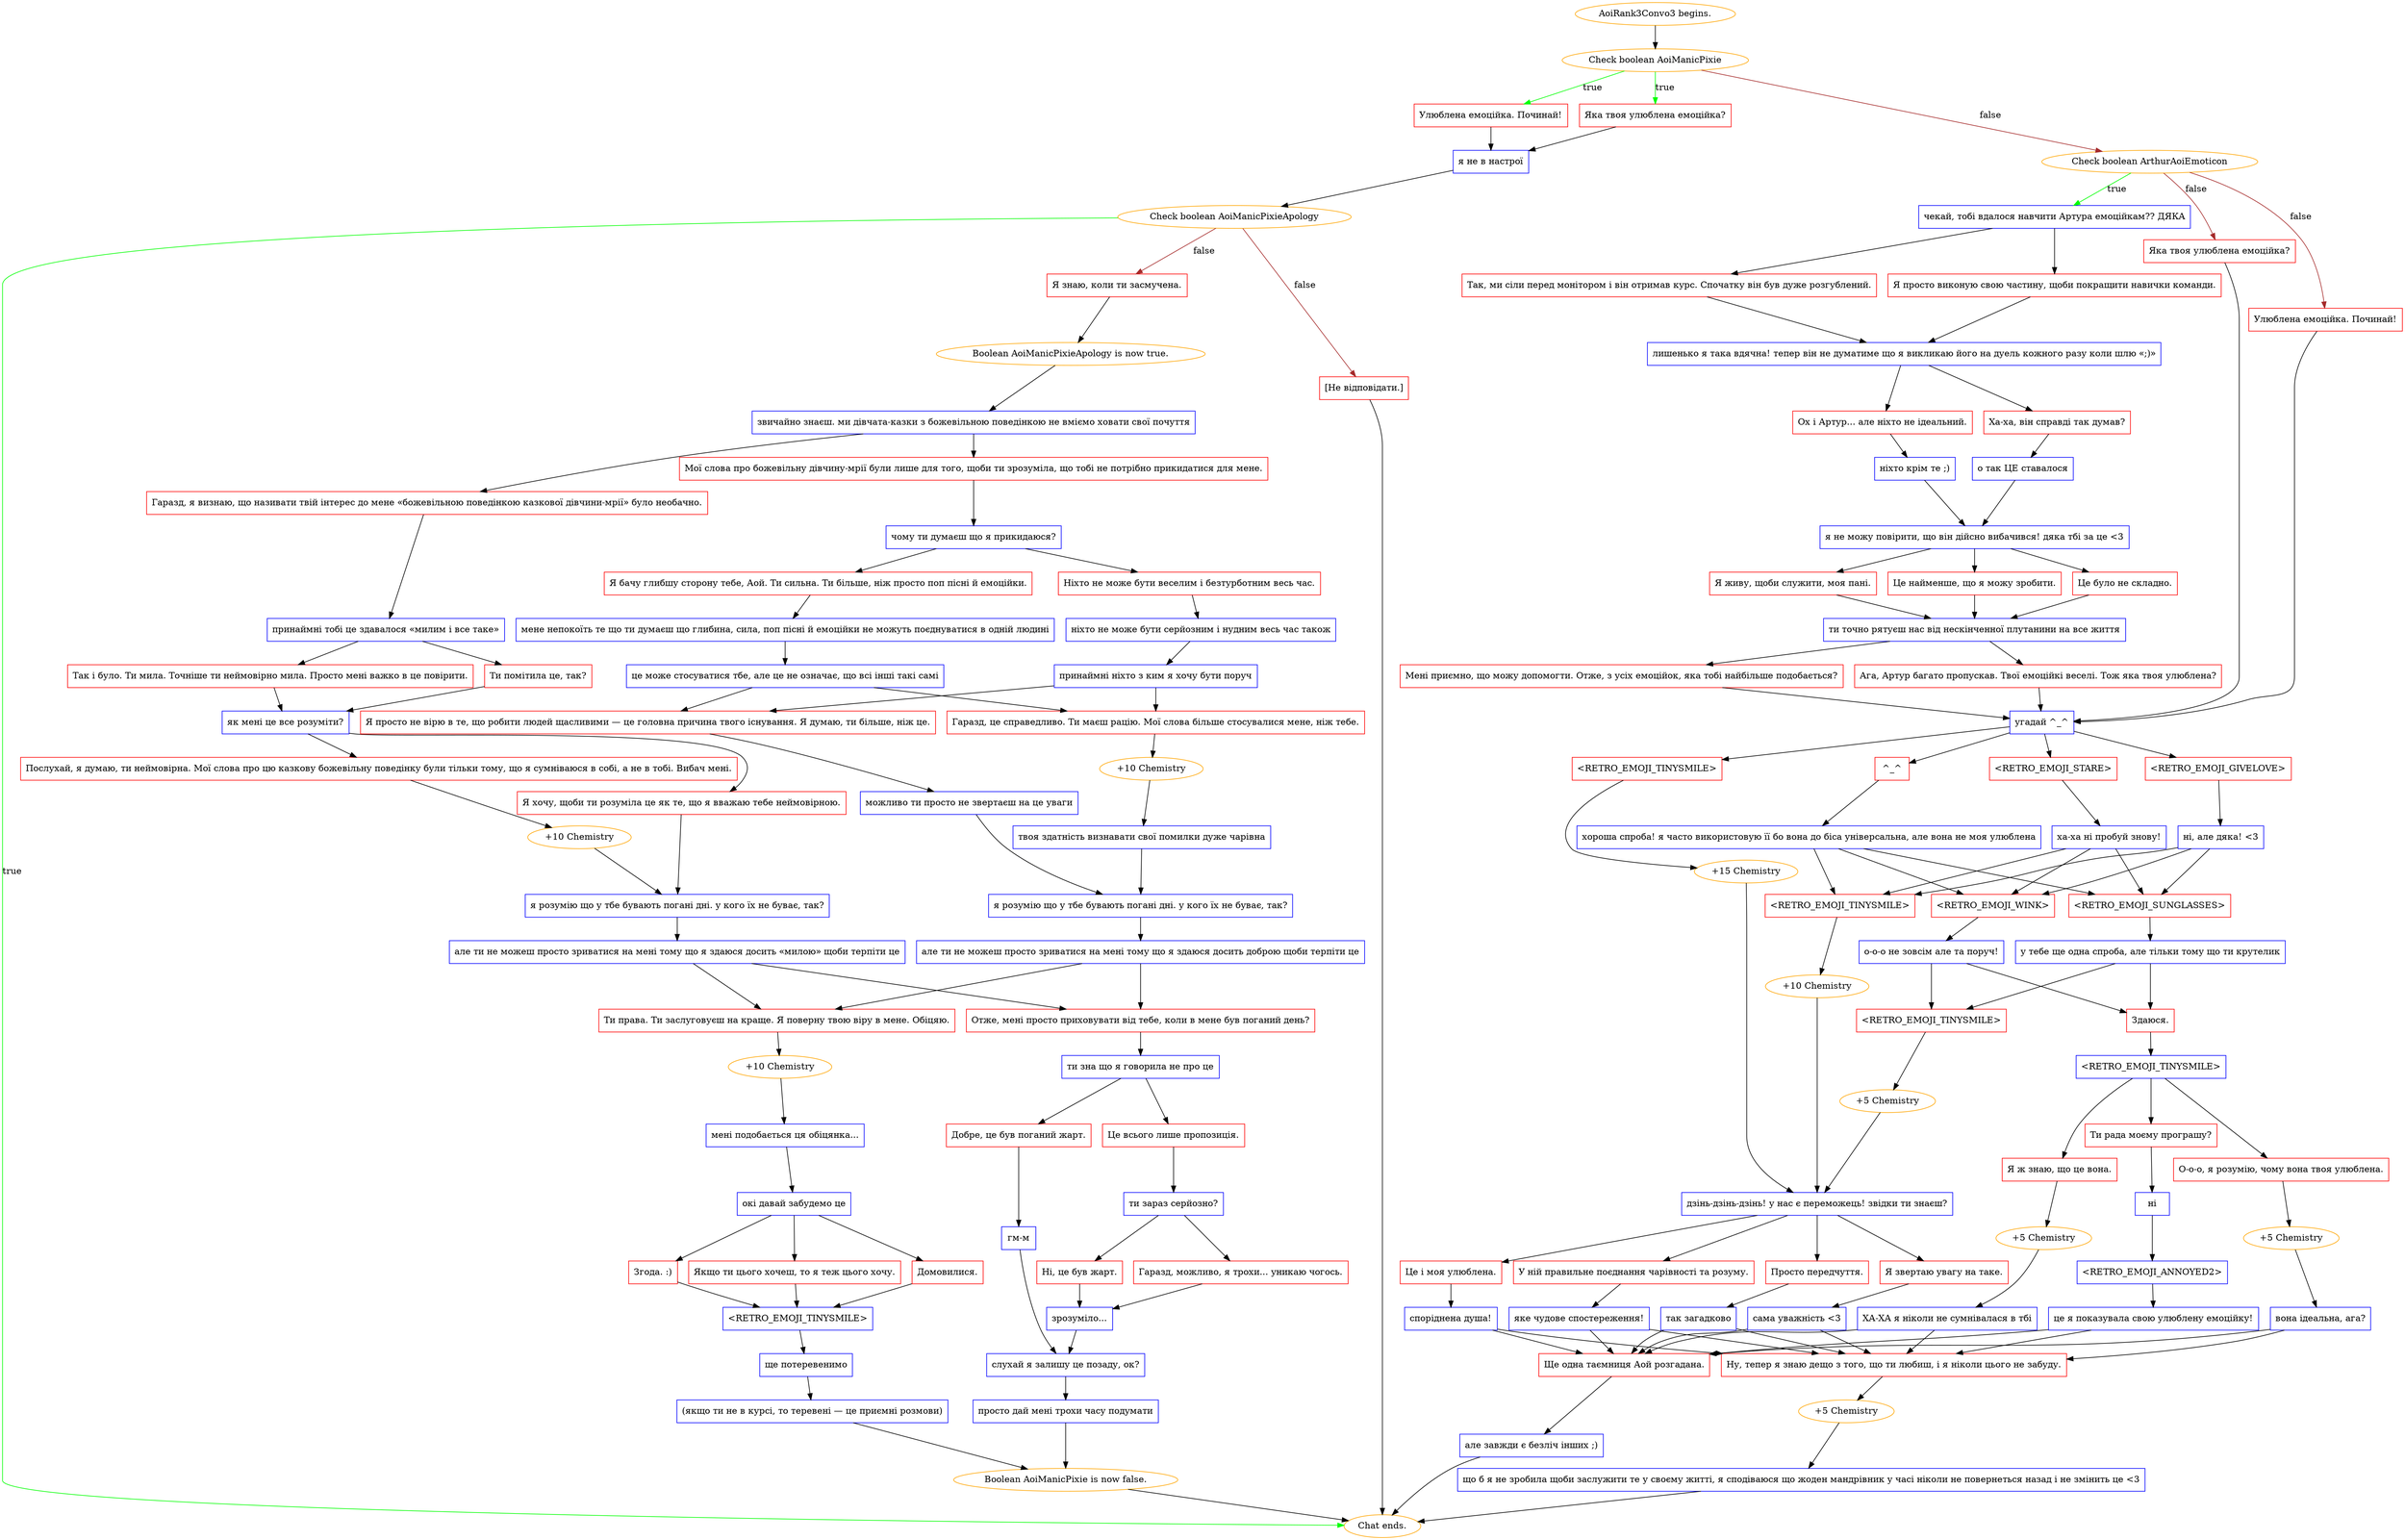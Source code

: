 digraph {
	"AoiRank3Convo3 begins." [color=orange];
		"AoiRank3Convo3 begins." -> j143323039;
	j143323039 [label="Check boolean AoiManicPixie",color=orange];
		j143323039 -> j3046769111 [label=true,color=green];
		j143323039 -> j2644556811 [label=true,color=green];
		j143323039 -> j1479617161 [label=false,color=brown];
	j3046769111 [label="Яка твоя улюблена емоційка?",shape=box,color=red];
		j3046769111 -> j793118026;
	j2644556811 [label="Улюблена емоційка. Починай!",shape=box,color=red];
		j2644556811 -> j793118026;
	j1479617161 [label="Check boolean ArthurAoiEmoticon",color=orange];
		j1479617161 -> j4279329136 [label=true,color=green];
		j1479617161 -> j177724095 [label=false,color=brown];
		j1479617161 -> j520332368 [label=false,color=brown];
	j793118026 [label="я не в настрої",shape=box,color=blue];
		j793118026 -> j2910786149;
	j4279329136 [label="чекай, тобі вдалося навчити Артура емоційкам?? ДЯКА",shape=box,color=blue];
		j4279329136 -> j2373787112;
		j4279329136 -> j3481750587;
	j177724095 [label="Яка твоя улюблена емоційка?",shape=box,color=red];
		j177724095 -> j817366524;
	j520332368 [label="Улюблена емоційка. Починай!",shape=box,color=red];
		j520332368 -> j817366524;
	j2910786149 [label="Check boolean AoiManicPixieApology",color=orange];
		j2910786149 -> "Chat ends." [label=true,color=green];
		j2910786149 -> j2411852558 [label=false,color=brown];
		j2910786149 -> j3548116585 [label=false,color=brown];
	j2373787112 [label="Так, ми сіли перед монітором і він отримав курс. Спочатку він був дуже розгублений.",shape=box,color=red];
		j2373787112 -> j64125876;
	j3481750587 [label="Я просто виконую свою частину, щоби покращити навички команди.",shape=box,color=red];
		j3481750587 -> j64125876;
	j817366524 [label="угадай ^_^",shape=box,color=blue];
		j817366524 -> j2214271648;
		j817366524 -> j3034023210;
		j817366524 -> j3606312951;
		j817366524 -> j1743428816;
	"Chat ends." [color=orange];
	j2411852558 [label="Я знаю, коли ти засмучена.",shape=box,color=red];
		j2411852558 -> j1964529784;
	j3548116585 [label="[Не відповідати.]",shape=box,color=red];
		j3548116585 -> "Chat ends.";
	j64125876 [label="лишенько я така вдячна! тепер він не думатиме що я викликаю його на дуель кожного разу коли шлю «;)»",shape=box,color=blue];
		j64125876 -> j2320284292;
		j64125876 -> j3710826009;
	j2214271648 [label="<RETRO_EMOJI_GIVELOVE>",shape=box,color=red];
		j2214271648 -> j3691034788;
	j3034023210 [label="^_^",shape=box,color=red];
		j3034023210 -> j2182954790;
	j3606312951 [label="<RETRO_EMOJI_STARE>",shape=box,color=red];
		j3606312951 -> j3178959427;
	j1743428816 [label="<RETRO_EMOJI_TINYSMILE>",shape=box,color=red];
		j1743428816 -> j2464206318;
	j1964529784 [label="Boolean AoiManicPixieApology is now true.",color=orange];
		j1964529784 -> j3521982546;
	j2320284292 [label="Ха-ха, він справді так думав?",shape=box,color=red];
		j2320284292 -> j4160465929;
	j3710826009 [label="Ох і Артур... але ніхто не ідеальний.",shape=box,color=red];
		j3710826009 -> j1194754088;
	j3691034788 [label="ні, але дяка! <3",shape=box,color=blue];
		j3691034788 -> j3774970022;
		j3691034788 -> j3016269424;
		j3691034788 -> j880425521;
	j2182954790 [label="хороша спроба! я часто використовую її бо вона до біса універсальна, але вона не моя улюблена",shape=box,color=blue];
		j2182954790 -> j3774970022;
		j2182954790 -> j3016269424;
		j2182954790 -> j880425521;
	j3178959427 [label="ха-ха ні пробуй знову!",shape=box,color=blue];
		j3178959427 -> j3774970022;
		j3178959427 -> j3016269424;
		j3178959427 -> j880425521;
	j2464206318 [label="+15 Chemistry",color=orange];
		j2464206318 -> j3173252164;
	j3521982546 [label="звичайно знаєш. ми дівчата-казки з божевільною поведінкою не вміємо ховати свої почуття",shape=box,color=blue];
		j3521982546 -> j300543573;
		j3521982546 -> j225080409;
	j4160465929 [label="о так ЦЕ ставалося",shape=box,color=blue];
		j4160465929 -> j3757331415;
	j1194754088 [label="ніхто крім те ;)",shape=box,color=blue];
		j1194754088 -> j3757331415;
	j3774970022 [label="<RETRO_EMOJI_WINK>",shape=box,color=red];
		j3774970022 -> j1482594740;
	j3016269424 [label="<RETRO_EMOJI_SUNGLASSES>",shape=box,color=red];
		j3016269424 -> j3178074740;
	j880425521 [label="<RETRO_EMOJI_TINYSMILE>",shape=box,color=red];
		j880425521 -> j4079471502;
	j3173252164 [label="дзінь-дзінь-дзінь! у нас є переможець! звідки ти знаєш?",shape=box,color=blue];
		j3173252164 -> j1550266029;
		j3173252164 -> j1001005015;
		j3173252164 -> j2800954153;
		j3173252164 -> j725774777;
	j300543573 [label="Гаразд, я визнаю, що називати твій інтерес до мене «божевільною поведінкою казкової дівчини-мрії» було необачно.",shape=box,color=red];
		j300543573 -> j613882279;
	j225080409 [label="Мої слова про божевільну дівчину-мрії були лише для того, щоби ти зрозуміла, що тобі не потрібно прикидатися для мене.",shape=box,color=red];
		j225080409 -> j2324494681;
	j3757331415 [label="я не можу повірити, що він дійсно вибачився! дяка тбі за це <3",shape=box,color=blue];
		j3757331415 -> j1405766051;
		j3757331415 -> j3503947821;
		j3757331415 -> j1839229747;
	j1482594740 [label="о-о-о не зовсім але та поруч!",shape=box,color=blue];
		j1482594740 -> j2438254649;
		j1482594740 -> j3866230172;
	j3178074740 [label="у тебе ще одна спроба, але тільки тому що ти крутелик",shape=box,color=blue];
		j3178074740 -> j2438254649;
		j3178074740 -> j3866230172;
	j4079471502 [label="+10 Chemistry",color=orange];
		j4079471502 -> j3173252164;
	j1550266029 [label="Це і моя улюблена.",shape=box,color=red];
		j1550266029 -> j695684160;
	j1001005015 [label="У ній правильне поєднання чарівності та розуму.",shape=box,color=red];
		j1001005015 -> j3476577622;
	j2800954153 [label="Просто передчуття.",shape=box,color=red];
		j2800954153 -> j392827831;
	j725774777 [label="Я звертаю увагу на таке.",shape=box,color=red];
		j725774777 -> j1010955711;
	j613882279 [label="принаймні тобі це здавалося «милим і все таке»",shape=box,color=blue];
		j613882279 -> j3778061384;
		j613882279 -> j3595859948;
	j2324494681 [label="чому ти думаєш що я прикидаюся?",shape=box,color=blue];
		j2324494681 -> j734230432;
		j2324494681 -> j3566375282;
	j1405766051 [label="Це було не складно.",shape=box,color=red];
		j1405766051 -> j4116368124;
	j3503947821 [label="Я живу, щоби служити, моя пані.",shape=box,color=red];
		j3503947821 -> j4116368124;
	j1839229747 [label="Це найменше, що я можу зробити.",shape=box,color=red];
		j1839229747 -> j4116368124;
	j2438254649 [label="Здаюся.",shape=box,color=red];
		j2438254649 -> j659149515;
	j3866230172 [label="<RETRO_EMOJI_TINYSMILE>",shape=box,color=red];
		j3866230172 -> j1305988103;
	j695684160 [label="споріднена душа!",shape=box,color=blue];
		j695684160 -> j617006696;
		j695684160 -> j128162987;
	j3476577622 [label="яке чудове спостереження!",shape=box,color=blue];
		j3476577622 -> j617006696;
		j3476577622 -> j128162987;
	j392827831 [label="так загадково",shape=box,color=blue];
		j392827831 -> j617006696;
		j392827831 -> j128162987;
	j1010955711 [label="сама уважність <3",shape=box,color=blue];
		j1010955711 -> j617006696;
		j1010955711 -> j128162987;
	j3778061384 [label="Так і було. Ти мила. Точніше ти неймовірно мила. Просто мені важко в це повірити.",shape=box,color=red];
		j3778061384 -> j38562322;
	j3595859948 [label="Ти помітила це, так?",shape=box,color=red];
		j3595859948 -> j38562322;
	j734230432 [label="Ніхто не може бути веселим і безтурботним весь час.",shape=box,color=red];
		j734230432 -> j52616861;
	j3566375282 [label="Я бачу глибшу сторону тебе, Аой. Ти сильна. Ти більше, ніж просто поп пісні й емоційки.",shape=box,color=red];
		j3566375282 -> j423638598;
	j4116368124 [label="ти точно рятуєш нас від нескінченної плутанини на все життя",shape=box,color=blue];
		j4116368124 -> j4182746136;
		j4116368124 -> j3927850831;
	j659149515 [label="<RETRO_EMOJI_TINYSMILE>",shape=box,color=blue];
		j659149515 -> j1938830330;
		j659149515 -> j2974269685;
		j659149515 -> j119911088;
	j1305988103 [label="+5 Chemistry",color=orange];
		j1305988103 -> j3173252164;
	j617006696 [label="Ну, тепер я знаю дещо з того, що ти любиш, і я ніколи цього не забуду.",shape=box,color=red];
		j617006696 -> j1516427013;
	j128162987 [label="Ще одна таємниця Аой розгадана.",shape=box,color=red];
		j128162987 -> j3171458888;
	j38562322 [label="як мені це все розуміти?",shape=box,color=blue];
		j38562322 -> j658848307;
		j38562322 -> j1025806744;
	j52616861 [label="ніхто не може бути серйозним і нудним весь час також",shape=box,color=blue];
		j52616861 -> j3946498203;
	j423638598 [label="мене непокоїть те що ти думаєш що глибина, сила, поп пісні й емоційки не можуть поєднуватися в одній людині",shape=box,color=blue];
		j423638598 -> j31849881;
	j4182746136 [label="Мені приємно, що можу допомогти. Отже, з усіх емоційок, яка тобі найбільше подобається?",shape=box,color=red];
		j4182746136 -> j817366524;
	j3927850831 [label="Ага, Артур багато пропускав. Твої емоційкі веселі. Тож яка твоя улюблена?",shape=box,color=red];
		j3927850831 -> j817366524;
	j1938830330 [label="О-о-о, я розумію, чому вона твоя улюблена.",shape=box,color=red];
		j1938830330 -> j2996336043;
	j2974269685 [label="Ти рада моєму програшу?",shape=box,color=red];
		j2974269685 -> j4033528067;
	j119911088 [label="Я ж знаю, що це вона.",shape=box,color=red];
		j119911088 -> j2309743824;
	j1516427013 [label="+5 Chemistry",color=orange];
		j1516427013 -> j1581090388;
	j3171458888 [label="але завжди є безліч інших ;)",shape=box,color=blue];
		j3171458888 -> "Chat ends.";
	j658848307 [label="Послухай, я думаю, ти неймовірна. Мої слова про цю казкову божевільну поведінку були тільки тому, що я сумніваюся в собі, а не в тобі. Вибач мені.",shape=box,color=red];
		j658848307 -> j3639706063;
	j1025806744 [label="Я хочу, щоби ти розуміла це як те, що я вважаю тебе неймовірною.",shape=box,color=red];
		j1025806744 -> j358623612;
	j3946498203 [label="принаймні ніхто з ким я хочу бути поруч",shape=box,color=blue];
		j3946498203 -> j2469372825;
		j3946498203 -> j4131124825;
	j31849881 [label="це може стосуватися тбе, але це не означає, що всі інші такі самі",shape=box,color=blue];
		j31849881 -> j4131124825;
		j31849881 -> j2469372825;
	j2996336043 [label="+5 Chemistry",color=orange];
		j2996336043 -> j3175208180;
	j4033528067 [label="ні",shape=box,color=blue];
		j4033528067 -> j3220481862;
	j2309743824 [label="+5 Chemistry",color=orange];
		j2309743824 -> j506980999;
	j1581090388 [label="що б я не зробила щоби заслужити те у своєму житті, я сподіваюся що жоден мандрівник у часі ніколи не повернеться назад і не змінить це <3",shape=box,color=blue];
		j1581090388 -> "Chat ends.";
	j3639706063 [label="+10 Chemistry",color=orange];
		j3639706063 -> j358623612;
	j358623612 [label="я розумію що у тбе бувають погані дні. у кого їх не буває, так?",shape=box,color=blue];
		j358623612 -> j289888996;
	j2469372825 [label="Я просто не вірю в те, що робити людей щасливими — це головна причина твого існування. Я думаю, ти більше, ніж це.",shape=box,color=red];
		j2469372825 -> j4282368355;
	j4131124825 [label="Гаразд, це справедливо. Ти маєш рацію. Мої слова більше стосувалися мене, ніж тебе.",shape=box,color=red];
		j4131124825 -> j1339568692;
	j3175208180 [label="вона ідеальна, ага?",shape=box,color=blue];
		j3175208180 -> j617006696;
		j3175208180 -> j128162987;
	j3220481862 [label="<RETRO_EMOJI_ANNOYED2>",shape=box,color=blue];
		j3220481862 -> j2328735708;
	j506980999 [label="ХА-ХА я ніколи не сумнівалася в тбі",shape=box,color=blue];
		j506980999 -> j617006696;
		j506980999 -> j128162987;
	j289888996 [label="але ти не можеш просто зриватися на мені тому що я здаюся досить «милою» щоби терпіти це",shape=box,color=blue];
		j289888996 -> j2727293665;
		j289888996 -> j2874611440;
	j4282368355 [label="можливо ти просто не звертаєш на це уваги",shape=box,color=blue];
		j4282368355 -> j3539982416;
	j1339568692 [label="+10 Chemistry",color=orange];
		j1339568692 -> j816905698;
	j2328735708 [label="це я показувала свою улюблену емоційку!",shape=box,color=blue];
		j2328735708 -> j617006696;
		j2328735708 -> j128162987;
	j2727293665 [label="Ти права. Ти заслуговуєш на краще. Я поверну твою віру в мене. Обіцяю.",shape=box,color=red];
		j2727293665 -> j2254154177;
	j2874611440 [label="Отже, мені просто приховувати від тебе, коли в мене був поганий день?",shape=box,color=red];
		j2874611440 -> j887924805;
	j3539982416 [label="я розумію що у тбе бувають погані дні. у кого їх не буває, так?",shape=box,color=blue];
		j3539982416 -> j955209517;
	j816905698 [label="твоя здатність визнавати свої помилки дуже чарівна",shape=box,color=blue];
		j816905698 -> j3539982416;
	j2254154177 [label="+10 Chemistry",color=orange];
		j2254154177 -> j2214849495;
	j887924805 [label="ти зна що я говорила не про це",shape=box,color=blue];
		j887924805 -> j1126507851;
		j887924805 -> j2912371468;
	j955209517 [label="але ти не можеш просто зриватися на мені тому що я здаюся досить доброю щоби терпіти це",shape=box,color=blue];
		j955209517 -> j2727293665;
		j955209517 -> j2874611440;
	j2214849495 [label="мені подобається ця обіцянка...",shape=box,color=blue];
		j2214849495 -> j1676409434;
	j1126507851 [label="Це всього лише пропозиція.",shape=box,color=red];
		j1126507851 -> j2735831263;
	j2912371468 [label="Добре, це був поганий жарт.",shape=box,color=red];
		j2912371468 -> j1298239144;
	j1676409434 [label="окі давай забудемо це",shape=box,color=blue];
		j1676409434 -> j2591981735;
		j1676409434 -> j4228620030;
		j1676409434 -> j2624241312;
	j2735831263 [label="ти зараз серйозно?",shape=box,color=blue];
		j2735831263 -> j584153369;
		j2735831263 -> j221211069;
	j1298239144 [label="гм-м",shape=box,color=blue];
		j1298239144 -> j623098494;
	j2591981735 [label="Домовилися.",shape=box,color=red];
		j2591981735 -> j982243399;
	j4228620030 [label="Згода. :)",shape=box,color=red];
		j4228620030 -> j982243399;
	j2624241312 [label="Якщо ти цього хочеш, то я теж цього хочу.",shape=box,color=red];
		j2624241312 -> j982243399;
	j584153369 [label="Гаразд, можливо, я трохи... уникаю чогось.",shape=box,color=red];
		j584153369 -> j2503971854;
	j221211069 [label="Ні, це був жарт.",shape=box,color=red];
		j221211069 -> j2503971854;
	j623098494 [label="слухай я залишу це позаду, ок?",shape=box,color=blue];
		j623098494 -> j1539771217;
	j982243399 [label="<RETRO_EMOJI_TINYSMILE>",shape=box,color=blue];
		j982243399 -> j887771576;
	j2503971854 [label="зрозуміло...",shape=box,color=blue];
		j2503971854 -> j623098494;
	j1539771217 [label="просто дай мені трохи часу подумати",shape=box,color=blue];
		j1539771217 -> j2477397060;
	j887771576 [label="ще потеревенимо",shape=box,color=blue];
		j887771576 -> j1672569363;
	j2477397060 [label="Boolean AoiManicPixie is now false.",color=orange];
		j2477397060 -> "Chat ends.";
	j1672569363 [label="(якщо ти не в курсі, то теревені — це приємні розмови)",shape=box,color=blue];
		j1672569363 -> j2477397060;
}